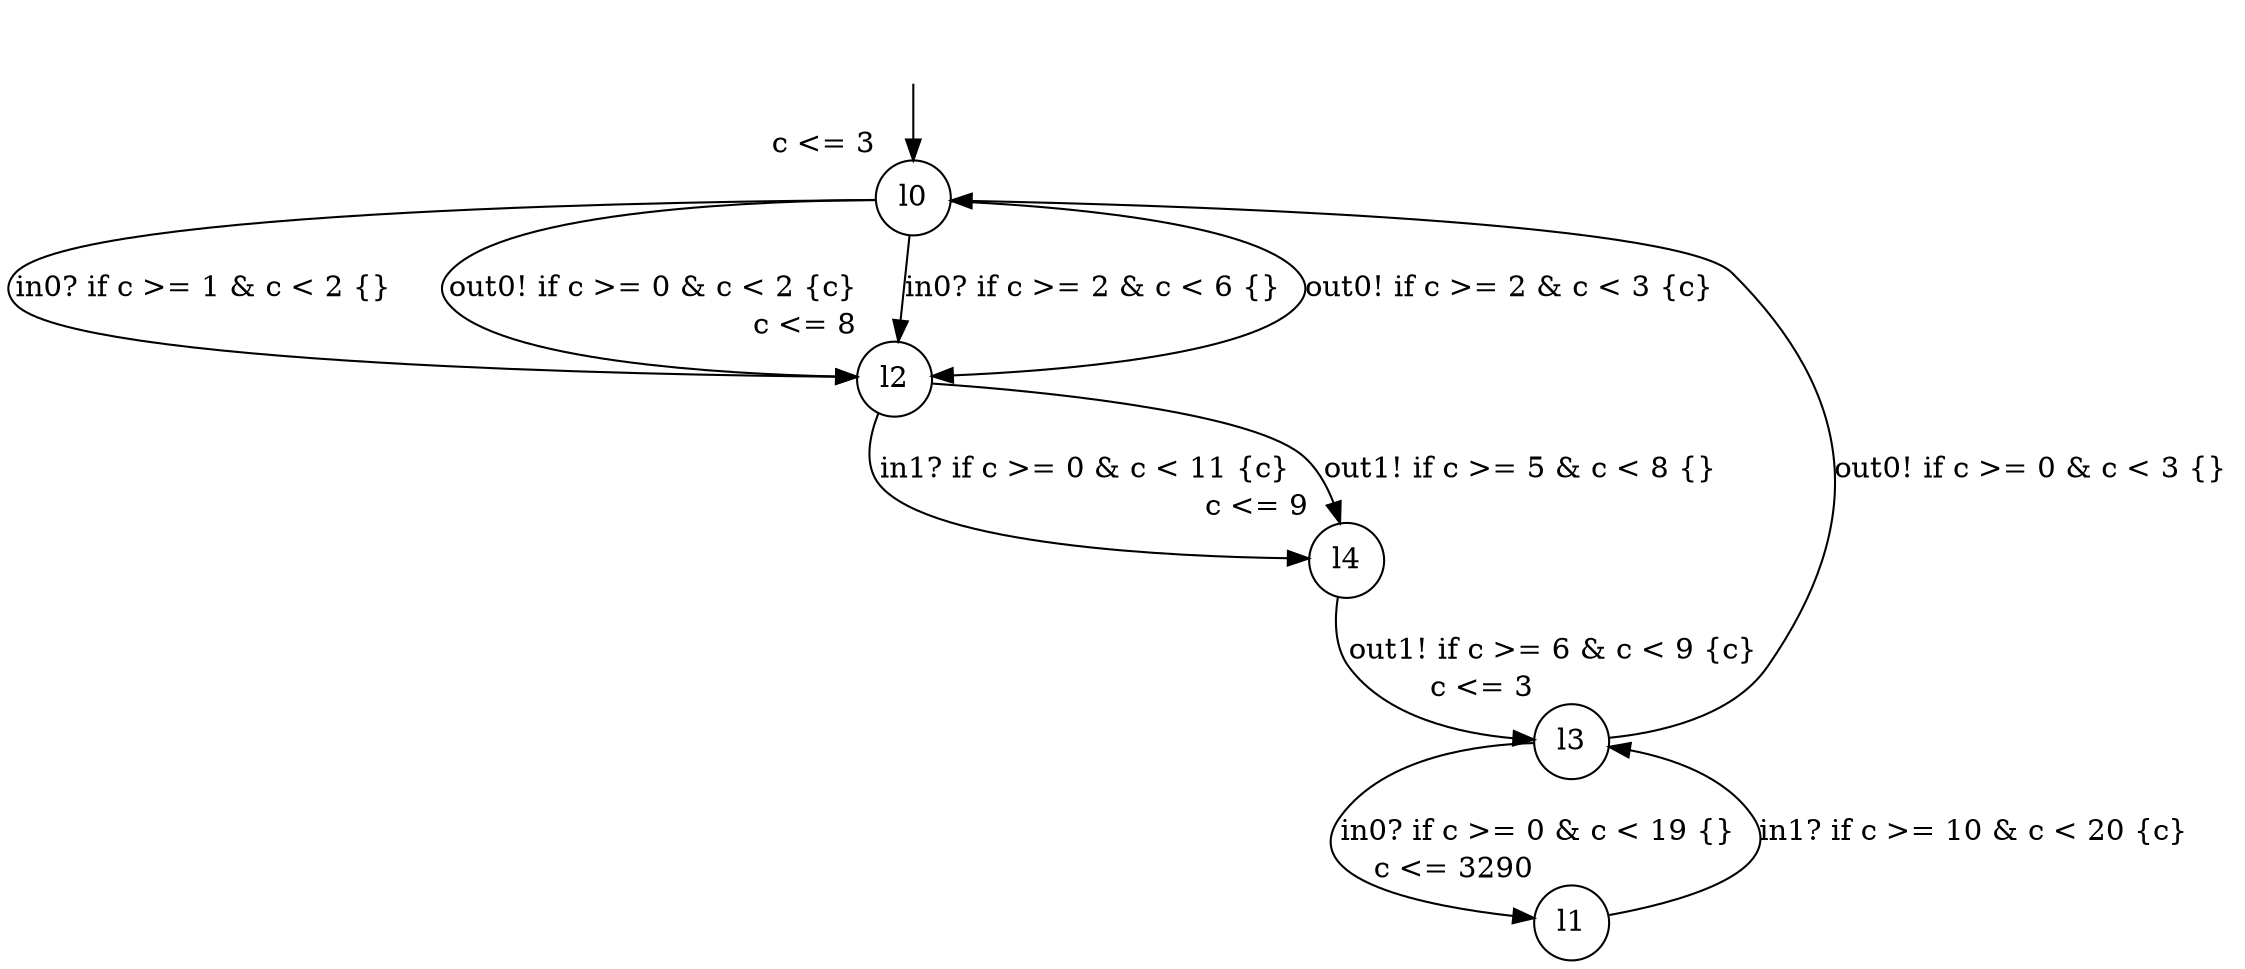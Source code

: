digraph g {
__start0 [label="" shape="none"];
l0 [shape="circle" margin=0 label="l0", xlabel="c <= 3"];
l1 [shape="circle" margin=0 label="l1", xlabel="c <= 3290"];
l2 [shape="circle" margin=0 label="l2", xlabel="c <= 8"];
l3 [shape="circle" margin=0 label="l3", xlabel="c <= 3"];
l4 [shape="circle" margin=0 label="l4", xlabel="c <= 9"];
l0 -> l2 [label="in0? if c >= 1 & c < 2 {} "];
l0 -> l2 [label="out0! if c >= 0 & c < 2 {c} "];
l0 -> l2 [label="in0? if c >= 2 & c < 6 {} "];
l0 -> l2 [label="out0! if c >= 2 & c < 3 {c} "];
l1 -> l3 [label="in1? if c >= 10 & c < 20 {c} "];
l2 -> l4 [label="in1? if c >= 0 & c < 11 {c} "];
l2 -> l4 [label="out1! if c >= 5 & c < 8 {} "];
l3 -> l1 [label="in0? if c >= 0 & c < 19 {} "];
l3 -> l0 [label="out0! if c >= 0 & c < 3 {} "];
l4 -> l3 [label="out1! if c >= 6 & c < 9 {c} "];
__start0 -> l0;
}
